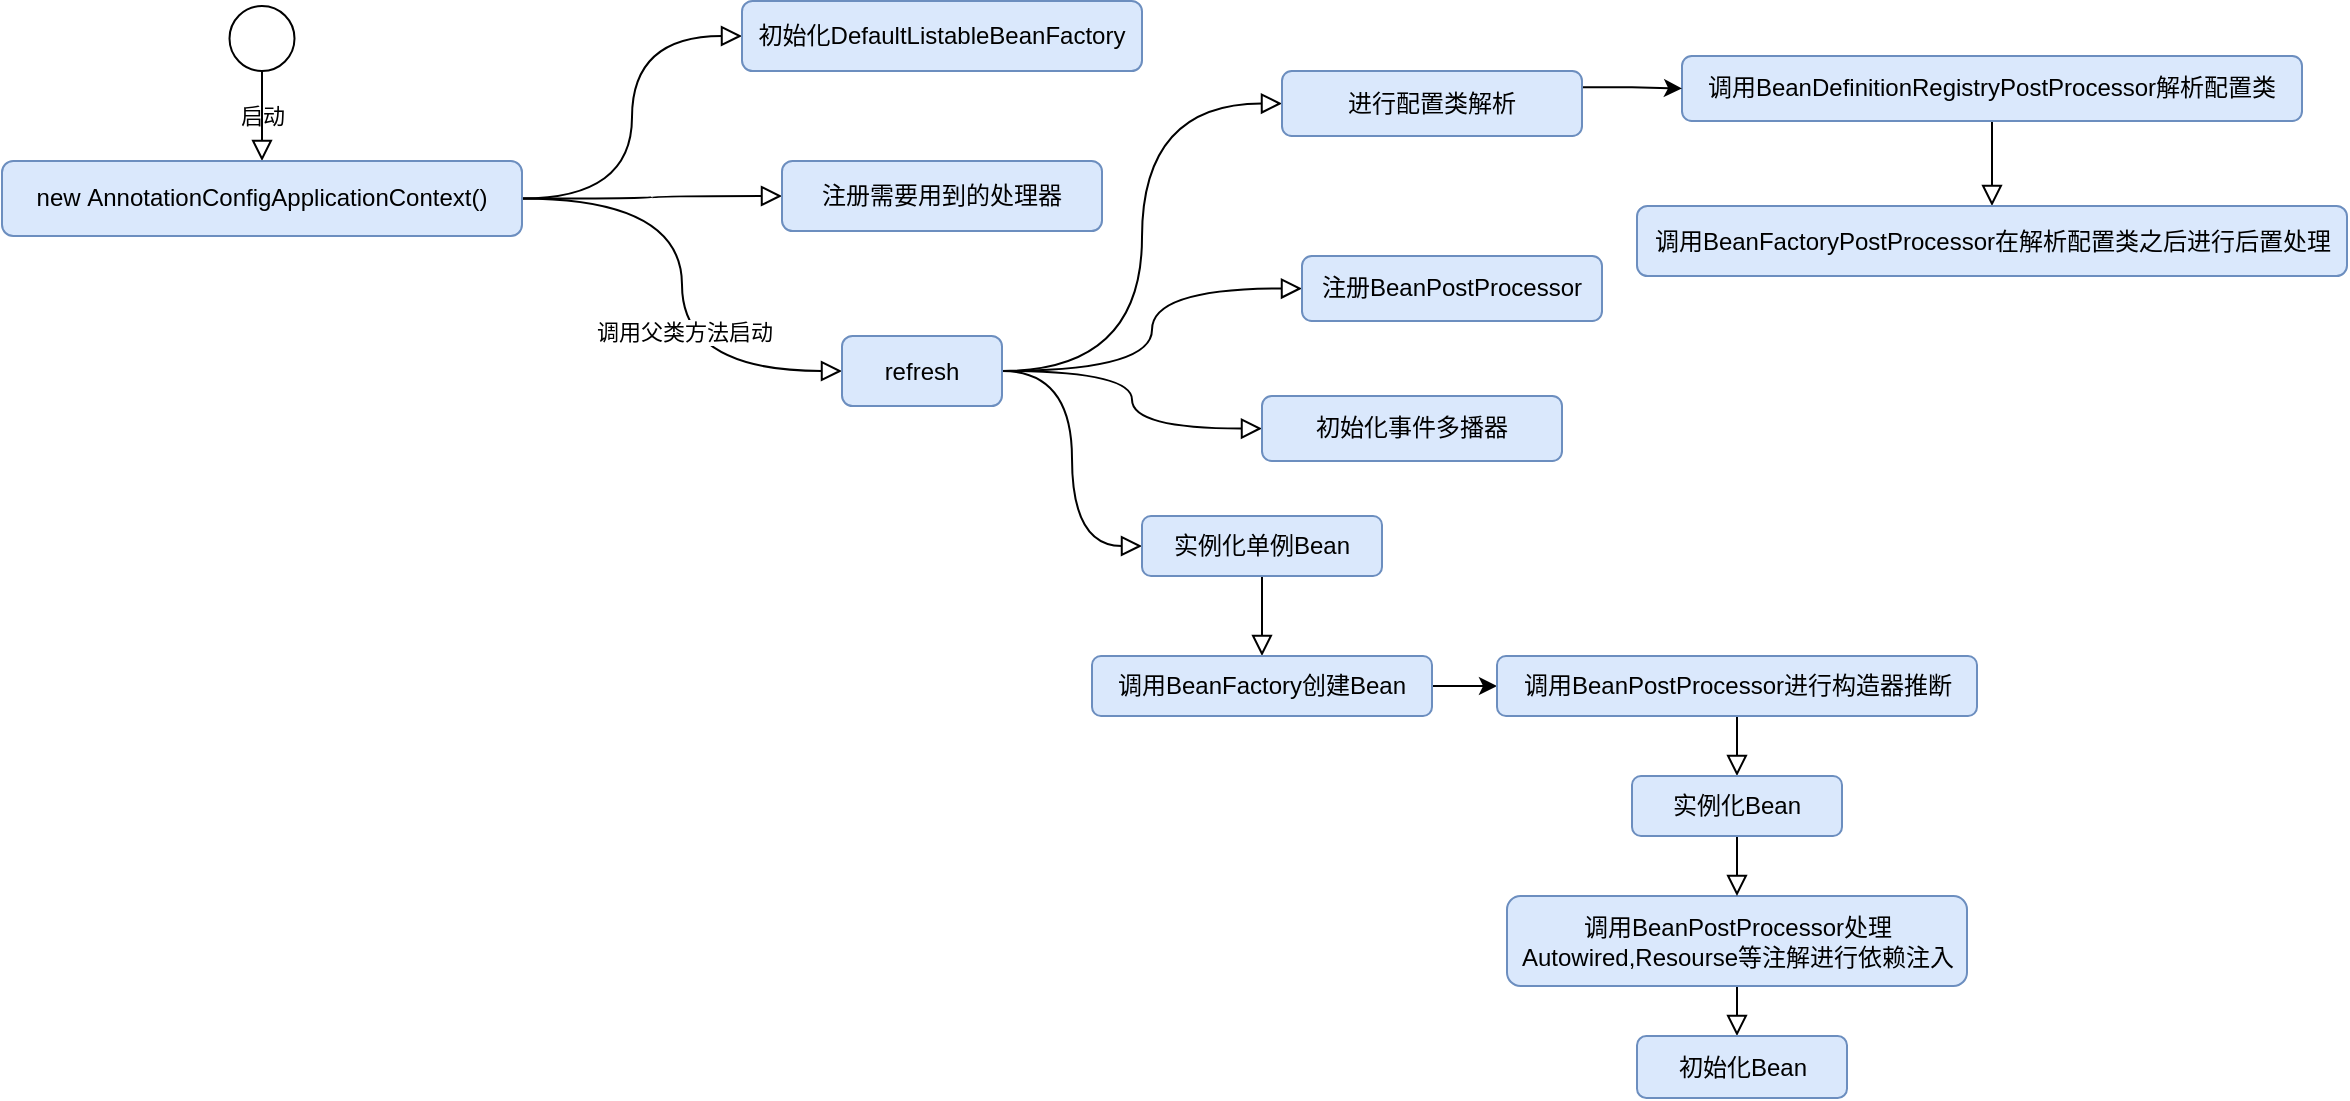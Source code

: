 <mxfile version="15.8.7" type="device"><diagram id="C5RBs43oDa-KdzZeNtuy" name="Page-1"><mxGraphModel dx="896" dy="672" grid="1" gridSize="10" guides="1" tooltips="1" connect="1" arrows="1" fold="1" page="1" pageScale="1" pageWidth="827" pageHeight="1169" math="0" shadow="0"><root><mxCell id="WIyWlLk6GJQsqaUBKTNV-0"/><mxCell id="WIyWlLk6GJQsqaUBKTNV-1" parent="WIyWlLk6GJQsqaUBKTNV-0"/><mxCell id="gyN-s9j8FqVR1sVUE1AM-2" value="启动" style="edgeStyle=orthogonalEdgeStyle;rounded=0;orthogonalLoop=1;jettySize=auto;html=1;exitX=0.5;exitY=1;exitDx=0;exitDy=0;entryX=0.5;entryY=0;entryDx=0;entryDy=0;shadow=0;labelBackgroundColor=none;endArrow=block;endFill=0;endSize=8;strokeWidth=1;" parent="WIyWlLk6GJQsqaUBKTNV-1" source="gyN-s9j8FqVR1sVUE1AM-0" target="gyN-s9j8FqVR1sVUE1AM-1" edge="1"><mxGeometry relative="1" as="geometry"/></mxCell><mxCell id="gyN-s9j8FqVR1sVUE1AM-0" value="" style="ellipse;whiteSpace=wrap;html=1;aspect=fixed;" parent="WIyWlLk6GJQsqaUBKTNV-1" vertex="1"><mxGeometry x="303.75" y="135" width="32.5" height="32.5" as="geometry"/></mxCell><mxCell id="gyN-s9j8FqVR1sVUE1AM-44" style="edgeStyle=orthogonalEdgeStyle;rounded=0;orthogonalLoop=1;jettySize=auto;html=1;exitX=1;exitY=0.5;exitDx=0;exitDy=0;entryX=0;entryY=0.5;entryDx=0;entryDy=0;shadow=0;labelBackgroundColor=none;endArrow=block;endFill=0;endSize=8;strokeWidth=1;curved=1;" parent="WIyWlLk6GJQsqaUBKTNV-1" source="gyN-s9j8FqVR1sVUE1AM-1" target="gyN-s9j8FqVR1sVUE1AM-9" edge="1"><mxGeometry relative="1" as="geometry"/></mxCell><mxCell id="gyN-s9j8FqVR1sVUE1AM-46" style="edgeStyle=orthogonalEdgeStyle;rounded=0;orthogonalLoop=1;jettySize=auto;html=1;exitX=1;exitY=0.5;exitDx=0;exitDy=0;entryX=0;entryY=0.5;entryDx=0;entryDy=0;shadow=0;labelBackgroundColor=none;endArrow=block;endFill=0;endSize=8;strokeWidth=1;curved=1;" parent="WIyWlLk6GJQsqaUBKTNV-1" source="gyN-s9j8FqVR1sVUE1AM-1" target="gyN-s9j8FqVR1sVUE1AM-3" edge="1"><mxGeometry relative="1" as="geometry"/></mxCell><mxCell id="gyN-s9j8FqVR1sVUE1AM-47" style="edgeStyle=orthogonalEdgeStyle;rounded=0;orthogonalLoop=1;jettySize=auto;html=1;exitX=1;exitY=0.5;exitDx=0;exitDy=0;entryX=0;entryY=0.5;entryDx=0;entryDy=0;shadow=0;labelBackgroundColor=none;endArrow=block;endFill=0;endSize=8;strokeWidth=1;curved=1;" parent="WIyWlLk6GJQsqaUBKTNV-1" source="gyN-s9j8FqVR1sVUE1AM-1" target="gyN-s9j8FqVR1sVUE1AM-11" edge="1"><mxGeometry relative="1" as="geometry"/></mxCell><mxCell id="gyN-s9j8FqVR1sVUE1AM-48" value="调用父类方法启动" style="edgeLabel;html=1;align=center;verticalAlign=middle;resizable=0;points=[];" parent="gyN-s9j8FqVR1sVUE1AM-47" vertex="1" connectable="0"><mxGeometry x="0.184" relative="1" as="geometry"><mxPoint x="1" as="offset"/></mxGeometry></mxCell><mxCell id="gyN-s9j8FqVR1sVUE1AM-1" value="new&amp;nbsp;AnnotationConfigApplicationContext()" style="rounded=1;whiteSpace=wrap;html=1;fillColor=#dae8fc;strokeColor=#6c8ebf;" parent="WIyWlLk6GJQsqaUBKTNV-1" vertex="1"><mxGeometry x="190" y="212.5" width="260" height="37.5" as="geometry"/></mxCell><mxCell id="gyN-s9j8FqVR1sVUE1AM-9" value="初始化DefaultListableBeanFactory" style="rounded=1;whiteSpace=wrap;html=1;fillColor=#dae8fc;strokeColor=#6c8ebf;" parent="WIyWlLk6GJQsqaUBKTNV-1" vertex="1"><mxGeometry x="560" y="132.5" width="200" height="35" as="geometry"/></mxCell><mxCell id="gyN-s9j8FqVR1sVUE1AM-16" style="edgeStyle=orthogonalEdgeStyle;rounded=0;orthogonalLoop=1;jettySize=auto;html=1;exitX=1;exitY=0.5;exitDx=0;exitDy=0;entryX=0;entryY=0.5;entryDx=0;entryDy=0;shadow=0;labelBackgroundColor=none;endArrow=block;endFill=0;endSize=8;strokeWidth=1;curved=1;" parent="WIyWlLk6GJQsqaUBKTNV-1" source="gyN-s9j8FqVR1sVUE1AM-11" target="qwwzpDRLLR2zBKBVIGW1-0" edge="1"><mxGeometry relative="1" as="geometry"/></mxCell><mxCell id="gyN-s9j8FqVR1sVUE1AM-23" style="edgeStyle=orthogonalEdgeStyle;rounded=0;orthogonalLoop=1;jettySize=auto;html=1;exitX=1;exitY=0.5;exitDx=0;exitDy=0;entryX=0;entryY=0.5;entryDx=0;entryDy=0;shadow=0;labelBackgroundColor=none;endArrow=block;endFill=0;endSize=8;strokeWidth=1;curved=1;" parent="WIyWlLk6GJQsqaUBKTNV-1" source="gyN-s9j8FqVR1sVUE1AM-11" target="gyN-s9j8FqVR1sVUE1AM-22" edge="1"><mxGeometry relative="1" as="geometry"/></mxCell><mxCell id="qwwzpDRLLR2zBKBVIGW1-17" style="edgeStyle=orthogonalEdgeStyle;rounded=0;orthogonalLoop=1;jettySize=auto;html=1;exitX=1;exitY=0.5;exitDx=0;exitDy=0;entryX=0;entryY=0.5;entryDx=0;entryDy=0;curved=1;shadow=0;strokeWidth=1;labelBackgroundColor=none;endFill=0;endArrow=block;endSize=8;" edge="1" parent="WIyWlLk6GJQsqaUBKTNV-1" source="gyN-s9j8FqVR1sVUE1AM-11" target="qwwzpDRLLR2zBKBVIGW1-15"><mxGeometry relative="1" as="geometry"/></mxCell><mxCell id="qwwzpDRLLR2zBKBVIGW1-18" style="edgeStyle=orthogonalEdgeStyle;rounded=0;orthogonalLoop=1;jettySize=auto;html=1;exitX=1;exitY=0.5;exitDx=0;exitDy=0;entryX=0;entryY=0.5;entryDx=0;entryDy=0;curved=1;shadow=0;strokeWidth=1;labelBackgroundColor=none;endFill=0;endArrow=block;endSize=8;" edge="1" parent="WIyWlLk6GJQsqaUBKTNV-1" source="gyN-s9j8FqVR1sVUE1AM-11" target="qwwzpDRLLR2zBKBVIGW1-16"><mxGeometry relative="1" as="geometry"/></mxCell><mxCell id="gyN-s9j8FqVR1sVUE1AM-11" value="refresh" style="rounded=1;whiteSpace=wrap;html=1;fillColor=#dae8fc;strokeColor=#6c8ebf;" parent="WIyWlLk6GJQsqaUBKTNV-1" vertex="1"><mxGeometry x="610" y="300" width="80" height="35" as="geometry"/></mxCell><mxCell id="gyN-s9j8FqVR1sVUE1AM-49" style="edgeStyle=orthogonalEdgeStyle;rounded=0;orthogonalLoop=1;jettySize=auto;html=1;exitX=0.5;exitY=1;exitDx=0;exitDy=0;shadow=0;labelBackgroundColor=none;endArrow=block;endFill=0;endSize=8;strokeWidth=1;" parent="WIyWlLk6GJQsqaUBKTNV-1" source="gyN-s9j8FqVR1sVUE1AM-22" target="gyN-s9j8FqVR1sVUE1AM-25" edge="1"><mxGeometry relative="1" as="geometry"/></mxCell><mxCell id="gyN-s9j8FqVR1sVUE1AM-22" value="&lt;span&gt;实例化单例Bean&lt;/span&gt;" style="rounded=1;whiteSpace=wrap;html=1;fillColor=#dae8fc;strokeColor=#6c8ebf;" parent="WIyWlLk6GJQsqaUBKTNV-1" vertex="1"><mxGeometry x="760" y="390" width="120" height="30" as="geometry"/></mxCell><mxCell id="qwwzpDRLLR2zBKBVIGW1-9" style="edgeStyle=elbowEdgeStyle;rounded=0;orthogonalLoop=1;jettySize=auto;html=1;exitX=1;exitY=0.5;exitDx=0;exitDy=0;entryX=0;entryY=0.5;entryDx=0;entryDy=0;" edge="1" parent="WIyWlLk6GJQsqaUBKTNV-1" source="gyN-s9j8FqVR1sVUE1AM-25" target="qwwzpDRLLR2zBKBVIGW1-6"><mxGeometry relative="1" as="geometry"/></mxCell><mxCell id="gyN-s9j8FqVR1sVUE1AM-25" value="调用BeanFactory创建Bean" style="rounded=1;whiteSpace=wrap;html=1;fillColor=#dae8fc;strokeColor=#6c8ebf;" parent="WIyWlLk6GJQsqaUBKTNV-1" vertex="1"><mxGeometry x="735" y="460" width="170" height="30" as="geometry"/></mxCell><mxCell id="qwwzpDRLLR2zBKBVIGW1-14" style="edgeStyle=elbowEdgeStyle;rounded=0;orthogonalLoop=1;jettySize=auto;html=1;exitX=0.5;exitY=1;exitDx=0;exitDy=0;shadow=0;strokeWidth=1;labelBackgroundColor=none;endFill=0;endArrow=block;endSize=8;" edge="1" parent="WIyWlLk6GJQsqaUBKTNV-1" source="gyN-s9j8FqVR1sVUE1AM-29" target="qwwzpDRLLR2zBKBVIGW1-8"><mxGeometry relative="1" as="geometry"/></mxCell><mxCell id="gyN-s9j8FqVR1sVUE1AM-29" value="调用BeanPostProcessor处理Autowired,Resourse等注解进行依赖注入" style="rounded=1;whiteSpace=wrap;html=1;fillColor=#dae8fc;strokeColor=#6c8ebf;" parent="WIyWlLk6GJQsqaUBKTNV-1" vertex="1"><mxGeometry x="942.5" y="580" width="230" height="45" as="geometry"/></mxCell><mxCell id="gyN-s9j8FqVR1sVUE1AM-3" value="注册需要用到的处理器" style="rounded=1;whiteSpace=wrap;html=1;fillColor=#dae8fc;strokeColor=#6c8ebf;" parent="WIyWlLk6GJQsqaUBKTNV-1" vertex="1"><mxGeometry x="580" y="212.5" width="160" height="35" as="geometry"/></mxCell><mxCell id="qwwzpDRLLR2zBKBVIGW1-5" value="" style="edgeStyle=orthogonalEdgeStyle;rounded=0;orthogonalLoop=1;jettySize=auto;html=1;shadow=0;strokeWidth=1;labelBackgroundColor=none;endFill=0;endArrow=block;endSize=8;" edge="1" parent="WIyWlLk6GJQsqaUBKTNV-1" source="gyN-s9j8FqVR1sVUE1AM-50" target="qwwzpDRLLR2zBKBVIGW1-3"><mxGeometry relative="1" as="geometry"/></mxCell><mxCell id="gyN-s9j8FqVR1sVUE1AM-50" value="调用BeanDefinitionRegistryPostProcessor解析配置类" style="rounded=1;whiteSpace=wrap;html=1;fillColor=#dae8fc;strokeColor=#6c8ebf;" parent="WIyWlLk6GJQsqaUBKTNV-1" vertex="1"><mxGeometry x="1030" y="160" width="310" height="32.5" as="geometry"/></mxCell><mxCell id="qwwzpDRLLR2zBKBVIGW1-4" style="edgeStyle=orthogonalEdgeStyle;rounded=0;orthogonalLoop=1;jettySize=auto;html=1;exitX=1;exitY=0.25;exitDx=0;exitDy=0;entryX=0;entryY=0.5;entryDx=0;entryDy=0;" edge="1" parent="WIyWlLk6GJQsqaUBKTNV-1" source="qwwzpDRLLR2zBKBVIGW1-0" target="gyN-s9j8FqVR1sVUE1AM-50"><mxGeometry relative="1" as="geometry"/></mxCell><mxCell id="qwwzpDRLLR2zBKBVIGW1-0" value="&lt;span&gt;进行配置类解析&lt;/span&gt;" style="rounded=1;whiteSpace=wrap;html=1;fillColor=#dae8fc;strokeColor=#6c8ebf;" vertex="1" parent="WIyWlLk6GJQsqaUBKTNV-1"><mxGeometry x="830" y="167.5" width="150" height="32.5" as="geometry"/></mxCell><mxCell id="qwwzpDRLLR2zBKBVIGW1-3" value="&lt;span&gt;调用BeanFactoryPostProcessor在解析配置类之后进行后置处理&lt;/span&gt;" style="rounded=1;whiteSpace=wrap;html=1;fillColor=#dae8fc;strokeColor=#6c8ebf;" vertex="1" parent="WIyWlLk6GJQsqaUBKTNV-1"><mxGeometry x="1007.5" y="235" width="355" height="35" as="geometry"/></mxCell><mxCell id="qwwzpDRLLR2zBKBVIGW1-11" style="edgeStyle=elbowEdgeStyle;rounded=0;orthogonalLoop=1;jettySize=auto;html=1;exitX=0.5;exitY=1;exitDx=0;exitDy=0;shadow=0;strokeWidth=1;labelBackgroundColor=none;endFill=0;endArrow=block;endSize=8;" edge="1" parent="WIyWlLk6GJQsqaUBKTNV-1" source="qwwzpDRLLR2zBKBVIGW1-6" target="qwwzpDRLLR2zBKBVIGW1-7"><mxGeometry relative="1" as="geometry"/></mxCell><mxCell id="qwwzpDRLLR2zBKBVIGW1-6" value="调用BeanPostProcessor进行构造器推断" style="rounded=1;whiteSpace=wrap;html=1;fillColor=#dae8fc;strokeColor=#6c8ebf;" vertex="1" parent="WIyWlLk6GJQsqaUBKTNV-1"><mxGeometry x="937.5" y="460" width="240" height="30" as="geometry"/></mxCell><mxCell id="qwwzpDRLLR2zBKBVIGW1-20" style="edgeStyle=orthogonalEdgeStyle;curved=1;rounded=0;orthogonalLoop=1;jettySize=auto;html=1;exitX=0.5;exitY=1;exitDx=0;exitDy=0;entryX=0.5;entryY=0;entryDx=0;entryDy=0;shadow=0;strokeWidth=1;labelBackgroundColor=none;endFill=0;endArrow=block;endSize=8;" edge="1" parent="WIyWlLk6GJQsqaUBKTNV-1" source="qwwzpDRLLR2zBKBVIGW1-7" target="gyN-s9j8FqVR1sVUE1AM-29"><mxGeometry relative="1" as="geometry"/></mxCell><mxCell id="qwwzpDRLLR2zBKBVIGW1-7" value="实例化Bean" style="rounded=1;whiteSpace=wrap;html=1;fillColor=#dae8fc;strokeColor=#6c8ebf;" vertex="1" parent="WIyWlLk6GJQsqaUBKTNV-1"><mxGeometry x="1005" y="520" width="105" height="30" as="geometry"/></mxCell><mxCell id="qwwzpDRLLR2zBKBVIGW1-8" value="初始化Bean" style="rounded=1;whiteSpace=wrap;html=1;fillColor=#dae8fc;strokeColor=#6c8ebf;" vertex="1" parent="WIyWlLk6GJQsqaUBKTNV-1"><mxGeometry x="1007.5" y="650" width="105" height="31" as="geometry"/></mxCell><mxCell id="qwwzpDRLLR2zBKBVIGW1-15" value="注册BeanPostProcessor" style="rounded=1;whiteSpace=wrap;html=1;fillColor=#dae8fc;strokeColor=#6c8ebf;" vertex="1" parent="WIyWlLk6GJQsqaUBKTNV-1"><mxGeometry x="840" y="260" width="150" height="32.5" as="geometry"/></mxCell><mxCell id="qwwzpDRLLR2zBKBVIGW1-16" value="初始化事件多播器" style="rounded=1;whiteSpace=wrap;html=1;fillColor=#dae8fc;strokeColor=#6c8ebf;" vertex="1" parent="WIyWlLk6GJQsqaUBKTNV-1"><mxGeometry x="820" y="330" width="150" height="32.5" as="geometry"/></mxCell></root></mxGraphModel></diagram></mxfile>